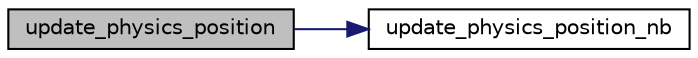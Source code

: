 digraph G
{
  edge [fontname="Helvetica",fontsize="10",labelfontname="Helvetica",labelfontsize="10"];
  node [fontname="Helvetica",fontsize="10",shape=record];
  rankdir=LR;
  Node1 [label="update_physics_position",height=0.2,width=0.4,color="black", fillcolor="grey75", style="filled" fontcolor="black"];
  Node1 -> Node2 [color="midnightblue",fontsize="10",style="solid",fontname="Helvetica"];
  Node2 [label="update_physics_position_nb",height=0.2,width=0.4,color="black", fillcolor="white", style="filled",URL="$group___p_h_y_s_i_c_s.html#ga5a40d51963e17af619b6a3c36c687462",tooltip="Update object position componant."];
}
